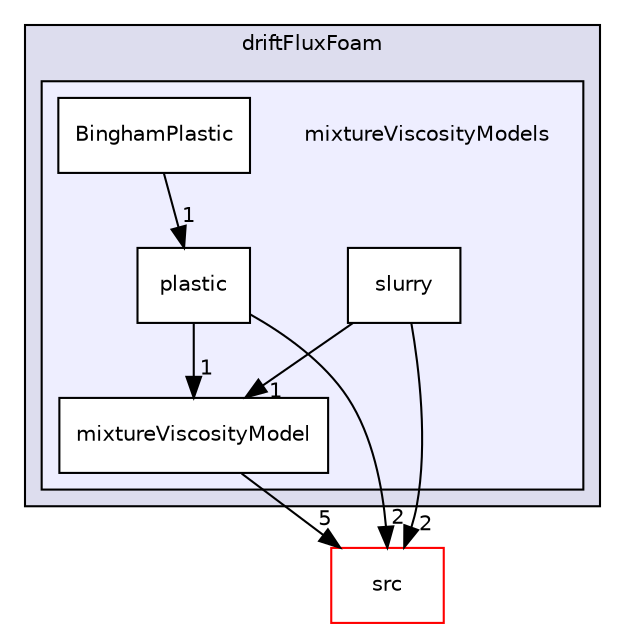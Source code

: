 digraph "applications/solvers/multiphase/driftFluxFoam/mixtureViscosityModels" {
  bgcolor=transparent;
  compound=true
  node [ fontsize="10", fontname="Helvetica"];
  edge [ labelfontsize="10", labelfontname="Helvetica"];
  subgraph clusterdir_0c082c89dfcc226032574eee25dcdb41 {
    graph [ bgcolor="#ddddee", pencolor="black", label="driftFluxFoam" fontname="Helvetica", fontsize="10", URL="dir_0c082c89dfcc226032574eee25dcdb41.html"]
  subgraph clusterdir_86eef1904a5ad7add78c6b09bd981540 {
    graph [ bgcolor="#eeeeff", pencolor="black", label="" URL="dir_86eef1904a5ad7add78c6b09bd981540.html"];
    dir_86eef1904a5ad7add78c6b09bd981540 [shape=plaintext label="mixtureViscosityModels"];
    dir_81cf262e34f62d926c89997089e4f18c [shape=box label="BinghamPlastic" color="black" fillcolor="white" style="filled" URL="dir_81cf262e34f62d926c89997089e4f18c.html"];
    dir_ac40645327a114f12c472209a62f12a1 [shape=box label="mixtureViscosityModel" color="black" fillcolor="white" style="filled" URL="dir_ac40645327a114f12c472209a62f12a1.html"];
    dir_bf1885526af51fd120af9c2a2654e5a2 [shape=box label="plastic" color="black" fillcolor="white" style="filled" URL="dir_bf1885526af51fd120af9c2a2654e5a2.html"];
    dir_e7ca2ae35e4614ba2609bf218d742e09 [shape=box label="slurry" color="black" fillcolor="white" style="filled" URL="dir_e7ca2ae35e4614ba2609bf218d742e09.html"];
  }
  }
  dir_68267d1309a1af8e8297ef4c3efbcdba [shape=box label="src" color="red" URL="dir_68267d1309a1af8e8297ef4c3efbcdba.html"];
  dir_bf1885526af51fd120af9c2a2654e5a2->dir_68267d1309a1af8e8297ef4c3efbcdba [headlabel="2", labeldistance=1.5 headhref="dir_000156_000736.html"];
  dir_bf1885526af51fd120af9c2a2654e5a2->dir_ac40645327a114f12c472209a62f12a1 [headlabel="1", labeldistance=1.5 headhref="dir_000156_000155.html"];
  dir_81cf262e34f62d926c89997089e4f18c->dir_bf1885526af51fd120af9c2a2654e5a2 [headlabel="1", labeldistance=1.5 headhref="dir_000154_000156.html"];
  dir_e7ca2ae35e4614ba2609bf218d742e09->dir_68267d1309a1af8e8297ef4c3efbcdba [headlabel="2", labeldistance=1.5 headhref="dir_000157_000736.html"];
  dir_e7ca2ae35e4614ba2609bf218d742e09->dir_ac40645327a114f12c472209a62f12a1 [headlabel="1", labeldistance=1.5 headhref="dir_000157_000155.html"];
  dir_ac40645327a114f12c472209a62f12a1->dir_68267d1309a1af8e8297ef4c3efbcdba [headlabel="5", labeldistance=1.5 headhref="dir_000155_000736.html"];
}
